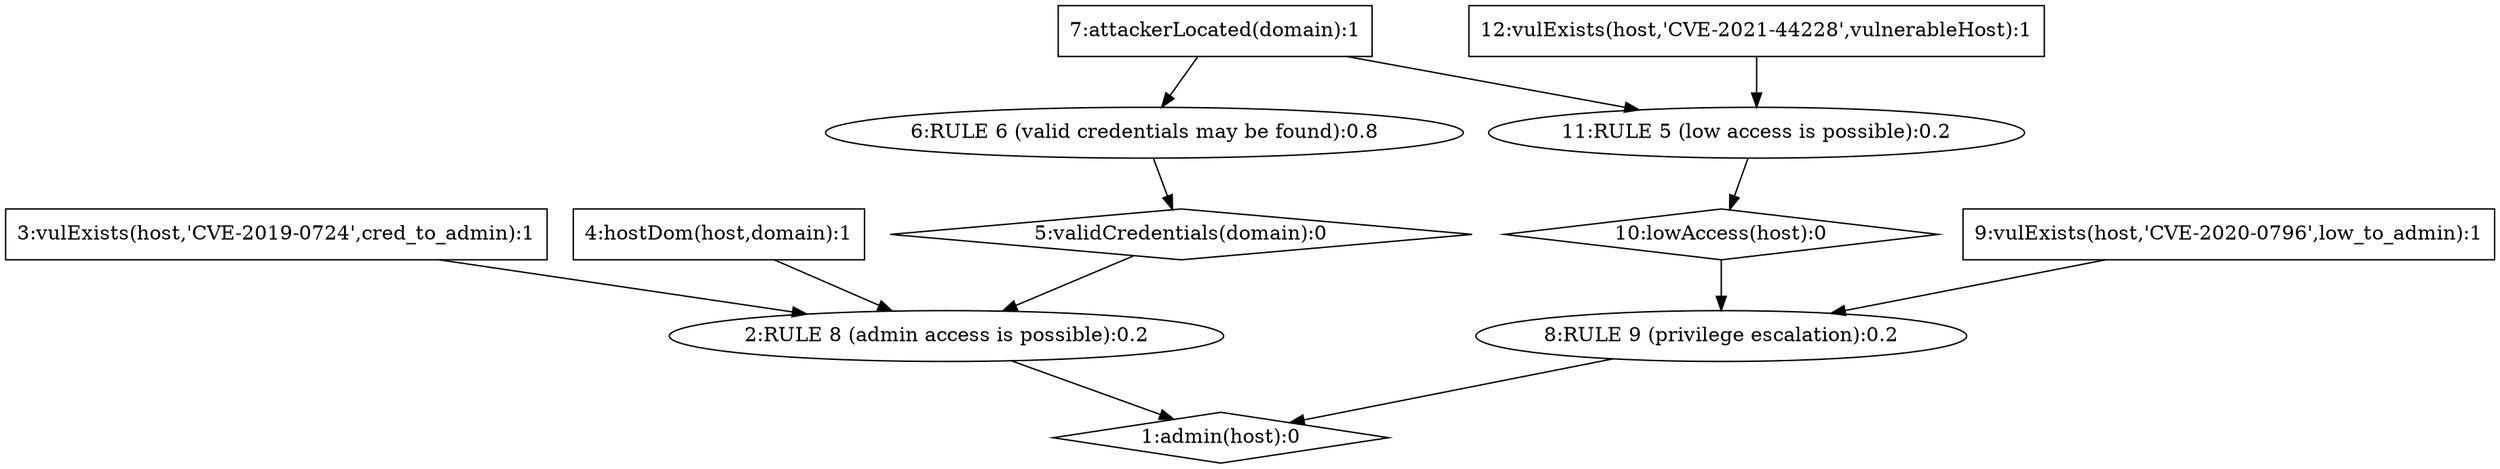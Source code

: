 digraph G {
	1 [label="1:admin(host):0",shape=diamond];
	2 [label="2:RULE 8 (admin access is possible):0.2",shape=ellipse];
	3 [label="3:vulExists(host,'CVE-2019-0724',cred_to_admin):1",shape=box];
	4 [label="4:hostDom(host,domain):1",shape=box];
	5 [label="5:validCredentials(domain):0",shape=diamond];
	6 [label="6:RULE 6 (valid credentials may be found):0.8",shape=ellipse];
	7 [label="7:attackerLocated(domain):1",shape=box];
	8 [label="8:RULE 9 (privilege escalation):0.2",shape=ellipse];
	9 [label="9:vulExists(host,'CVE-2020-0796',low_to_admin):1",shape=box];
	10 [label="10:lowAccess(host):0",shape=diamond];
	11 [label="11:RULE 5 (low access is possible):0.2",shape=ellipse];
	12 [label="12:vulExists(host,'CVE-2021-44228',vulnerableHost):1",shape=box];
	3 -> 	2;
	4 -> 	2;
	7 -> 	6;
	6 -> 	5;
	5 -> 	2;
	2 -> 	1;
	9 -> 	8;
	12 -> 	11;
	7 -> 	11;
	11 -> 	10;
	10 -> 	8;
	8 -> 	1;
}
